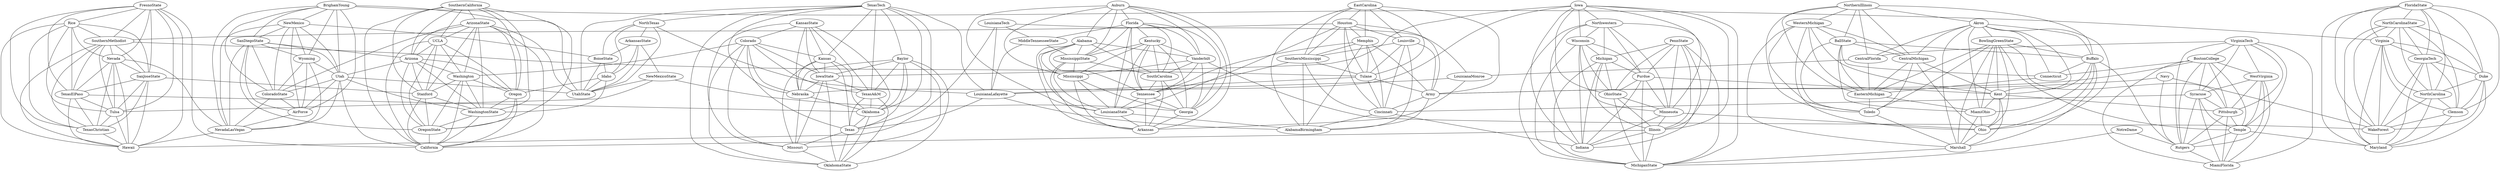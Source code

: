 graph G {
BrighamYoung;
FloridaState;
Iowa;
KansasState;
NewMexico;
TexasTech;
PennState;
SouthernCalifornia;
ArizonaState;
SanDiegoState;
Baylor;
NorthTexas;
NorthernIllinois;
Northwestern;
WesternMichigan;
Wisconsin;
Wyoming;
Auburn;
Akron;
VirginiaTech;
Alabama;
UCLA;
Arizona;
Utah;
ArkansasState;
NorthCarolinaState;
BallState;
Florida;
BoiseState;
BostonCollege;
WestVirginia;
BowlingGreenState;
Michigan;
Virginia;
Buffalo;
Syracuse;
CentralFlorida;
GeorgiaTech;
CentralMichigan;
Purdue;
Colorado;
ColoradoState;
Connecticut;
EasternMichigan;
EastCarolina;
Duke;
FresnoState;
OhioState;
Houston;
Rice;
Idaho;
Washington;
Kansas;
SouthernMethodist;
Kent;
Pittsburgh;
Kentucky;
Louisville;
LouisianaTech;
LouisianaMonroe;
Minnesota;
MiamiOhio;
Vanderbilt;
MiddleTennesseeState;
Illinois;
MississippiState;
Memphis;
Nevada;
Oregon;
NewMexicoState;
SouthCarolina;
Ohio;
IowaState;
SanJoseState;
Nebraska;
SouthernMississippi;
Tennessee;
Stanford;
WashingtonState;
Temple;
Navy;
"TexasA&M";
NotreDame;
TexasElPaso;
Oklahoma;
Toledo;
Tulane;
Mississippi;
Tulsa;
NorthCarolina;
UtahState;
Army;
Cincinnati;
AirForce;
Rutgers;
Georgia;
LouisianaState;
LouisianaLafayette;
Texas;
Marshall;
MichiganState;
MiamiFlorida;
Missouri;
Clemson;
NevadaLasVegas;
WakeForest;
Indiana;
OklahomaState;
OregonState;
Maryland;
TexasChristian;
California;
AlabamaBirmingham;
Arkansas;
Hawaii;
BrighamYoung--NewMexico ;
BrighamYoung--SanDiegoState ;
BrighamYoung--Wyoming ;
BrighamYoung--Utah ;
BrighamYoung--Virginia ;
BrighamYoung--ColoradoState ;
BrighamYoung--UtahState ;
BrighamYoung--AirForce ;
BrighamYoung--NevadaLasVegas ;
FloridaState--NorthCarolinaState ;
FloridaState--Virginia ;
FloridaState--GeorgiaTech ;
FloridaState--Duke ;
FloridaState--NorthCarolina ;
FloridaState--Clemson ;
FloridaState--WakeForest ;
FloridaState--Maryland ;
Iowa--Northwestern ;
Iowa--Wisconsin ;
Iowa--OhioState ;
Iowa--Minnesota ;
Iowa--Illinois ;
Iowa--IowaState ;
Iowa--Nebraska ;
Iowa--MichiganState ;
Iowa--Indiana ;
KansasState--Colorado ;
KansasState--Kansas ;
KansasState--IowaState ;
KansasState--Nebraska ;
KansasState--"TexasA&M" ;
KansasState--Oklahoma ;
KansasState--Missouri ;
NewMexico--SanDiegoState ;
NewMexico--Wyoming ;
NewMexico--Utah ;
NewMexico--BoiseState ;
NewMexico--ColoradoState ;
NewMexico--AirForce ;
NewMexico--NevadaLasVegas ;
TexasTech--Baylor ;
TexasTech--NorthTexas ;
TexasTech--Kansas ;
TexasTech--Nebraska ;
TexasTech--"TexasA&M" ;
TexasTech--Oklahoma ;
TexasTech--UtahState ;
TexasTech--LouisianaLafayette ;
TexasTech--Texas ;
TexasTech--OklahomaState ;
PennState--Michigan ;
PennState--Purdue ;
PennState--OhioState ;
PennState--Minnesota ;
PennState--Illinois ;
PennState--MichiganState ;
PennState--Indiana ;
SouthernCalifornia--ArizonaState ;
SouthernCalifornia--UCLA ;
SouthernCalifornia--Arizona ;
SouthernCalifornia--Oregon ;
SouthernCalifornia--Stanford ;
SouthernCalifornia--WashingtonState ;
SouthernCalifornia--OregonState ;
SouthernCalifornia--California ;
ArizonaState--UCLA ;
ArizonaState--Arizona ;
ArizonaState--ColoradoState ;
ArizonaState--Washington ;
ArizonaState--Oregon ;
ArizonaState--Stanford ;
ArizonaState--WashingtonState ;
ArizonaState--UtahState ;
ArizonaState--California ;
SanDiegoState--Wyoming ;
SanDiegoState--Arizona ;
SanDiegoState--Utah ;
SanDiegoState--ColoradoState ;
SanDiegoState--AirForce ;
SanDiegoState--NevadaLasVegas ;
SanDiegoState--OregonState ;
Baylor--IowaState ;
Baylor--Nebraska ;
Baylor--"TexasA&M" ;
Baylor--Oklahoma ;
Baylor--Texas ;
Baylor--Missouri ;
Baylor--OklahomaState ;
NorthTexas--ArkansasState ;
NorthTexas--BoiseState ;
NorthTexas--Idaho ;
NorthTexas--UtahState ;
NorthTexas--LouisianaLafayette ;
NorthernIllinois--WesternMichigan ;
NorthernIllinois--Akron ;
NorthernIllinois--BallState ;
NorthernIllinois--Buffalo ;
NorthernIllinois--CentralFlorida ;
NorthernIllinois--CentralMichigan ;
NorthernIllinois--EasternMichigan ;
NorthernIllinois--Toledo ;
Northwestern--Wisconsin ;
Northwestern--Michigan ;
Northwestern--Purdue ;
Northwestern--Minnesota ;
Northwestern--Illinois ;
Northwestern--MichiganState ;
Northwestern--Indiana ;
WesternMichigan--BallState ;
WesternMichigan--CentralMichigan ;
WesternMichigan--EasternMichigan ;
WesternMichigan--Kent ;
WesternMichigan--Ohio ;
WesternMichigan--Toledo ;
WesternMichigan--Marshall ;
Wisconsin--Michigan ;
Wisconsin--Purdue ;
Wisconsin--OhioState ;
Wisconsin--Minnesota ;
Wisconsin--MichiganState ;
Wisconsin--Indiana ;
Wyoming--Utah ;
Wyoming--ColoradoState ;
Wyoming--AirForce ;
Wyoming--NevadaLasVegas ;
Auburn--Alabama ;
Auburn--Florida ;
Auburn--Vanderbilt ;
Auburn--MississippiState ;
Auburn--Mississippi ;
Auburn--Georgia ;
Auburn--LouisianaState ;
Auburn--Arkansas ;
Akron--BowlingGreenState ;
Akron--Buffalo ;
Akron--CentralFlorida ;
Akron--CentralMichigan ;
Akron--Connecticut ;
Akron--Kent ;
Akron--MiamiOhio ;
Akron--Ohio ;
Akron--Marshall ;
VirginiaTech--BostonCollege ;
VirginiaTech--WestVirginia ;
VirginiaTech--Syracuse ;
VirginiaTech--CentralFlorida ;
VirginiaTech--Pittsburgh ;
VirginiaTech--Temple ;
VirginiaTech--Rutgers ;
VirginiaTech--MiamiFlorida ;
Alabama--Vanderbilt ;
Alabama--MississippiState ;
Alabama--SouthCarolina ;
Alabama--Tennessee ;
Alabama--Mississippi ;
Alabama--LouisianaState ;
Alabama--Arkansas ;
UCLA--Arizona ;
UCLA--Washington ;
UCLA--Oregon ;
UCLA--Stanford ;
UCLA--OregonState ;
UCLA--California ;
Arizona--Utah ;
Arizona--Washington ;
Arizona--Oregon ;
Arizona--Stanford ;
Arizona--WashingtonState ;
Arizona--OregonState ;
Utah--ColoradoState ;
Utah--WashingtonState ;
Utah--UtahState ;
Utah--AirForce ;
Utah--NevadaLasVegas ;
Utah--California ;
ArkansasState--BoiseState ;
ArkansasState--Idaho ;
ArkansasState--NewMexicoState ;
ArkansasState--UtahState ;
NorthCarolinaState--Virginia ;
NorthCarolinaState--GeorgiaTech ;
NorthCarolinaState--Duke ;
NorthCarolinaState--NorthCarolina ;
NorthCarolinaState--Clemson ;
NorthCarolinaState--WakeForest ;
NorthCarolinaState--Maryland ;
BallState--Buffalo ;
BallState--CentralMichigan ;
BallState--Connecticut ;
BallState--EasternMichigan ;
BallState--MiamiOhio ;
BallState--Toledo ;
Florida--Kentucky ;
Florida--Vanderbilt ;
Florida--MiddleTennesseeState ;
Florida--MississippiState ;
Florida--SouthCarolina ;
Florida--Tennessee ;
Florida--Georgia ;
Florida--LouisianaState ;
BoiseState--Idaho ;
BoiseState--UtahState ;
BostonCollege--WestVirginia ;
BostonCollege--Syracuse ;
BostonCollege--Connecticut ;
BostonCollege--Pittsburgh ;
BostonCollege--Temple ;
BostonCollege--Army ;
BostonCollege--Rutgers ;
BostonCollege--MiamiFlorida ;
WestVirginia--Syracuse ;
WestVirginia--Pittsburgh ;
WestVirginia--Temple ;
WestVirginia--Rutgers ;
WestVirginia--MiamiFlorida ;
BowlingGreenState--Buffalo ;
BowlingGreenState--EasternMichigan ;
BowlingGreenState--Kent ;
BowlingGreenState--Pittsburgh ;
BowlingGreenState--MiamiOhio ;
BowlingGreenState--Ohio ;
BowlingGreenState--Temple ;
BowlingGreenState--Toledo ;
BowlingGreenState--Marshall ;
Michigan--Purdue ;
Michigan--OhioState ;
Michigan--Illinois ;
Michigan--MichiganState ;
Michigan--Indiana ;
Virginia--GeorgiaTech ;
Virginia--Duke ;
Virginia--NorthCarolina ;
Virginia--Clemson ;
Virginia--WakeForest ;
Virginia--Maryland ;
Buffalo--Connecticut ;
Buffalo--Kent ;
Buffalo--MiamiOhio ;
Buffalo--Ohio ;
Buffalo--Rutgers ;
Buffalo--Marshall ;
Syracuse--Pittsburgh ;
Syracuse--Temple ;
Syracuse--Cincinnati ;
Syracuse--Rutgers ;
Syracuse--MiamiFlorida ;
CentralFlorida--EasternMichigan ;
CentralFlorida--LouisianaMonroe ;
GeorgiaTech--Duke ;
GeorgiaTech--NorthCarolina ;
GeorgiaTech--Clemson ;
GeorgiaTech--WakeForest ;
GeorgiaTech--Maryland ;
CentralMichigan--EasternMichigan ;
CentralMichigan--Kent ;
CentralMichigan--Ohio ;
CentralMichigan--Toledo ;
Purdue--OhioState ;
Purdue--Kent ;
Purdue--Minnesota ;
Purdue--MichiganState ;
Purdue--Indiana ;
Colorado--Washington ;
Colorado--Kansas ;
Colorado--IowaState ;
Colorado--Nebraska ;
Colorado--"TexasA&M" ;
Colorado--Texas ;
Colorado--Missouri ;
Colorado--OklahomaState ;
ColoradoState--AirForce ;
ColoradoState--NevadaLasVegas ;
Connecticut--EasternMichigan ;
EasternMichigan--MiamiOhio ;
EasternMichigan--Toledo ;
EastCarolina--Houston ;
EastCarolina--Louisville ;
EastCarolina--Memphis ;
EastCarolina--SouthernMississippi ;
EastCarolina--Tulane ;
EastCarolina--Army ;
EastCarolina--AlabamaBirmingham ;
Duke--NorthCarolina ;
Duke--Clemson ;
Duke--WakeForest ;
Duke--Maryland ;
FresnoState--Rice ;
FresnoState--SouthernMethodist ;
FresnoState--Nevada ;
FresnoState--SanJoseState ;
FresnoState--TexasElPaso ;
FresnoState--Tulsa ;
FresnoState--TexasChristian ;
FresnoState--California ;
FresnoState--Hawaii ;
OhioState--Minnesota ;
OhioState--Illinois ;
OhioState--MichiganState ;
Houston--SouthernMethodist ;
Houston--Louisville ;
Houston--Memphis ;
Houston--SouthernMississippi ;
Houston--Tulane ;
Houston--Army ;
Houston--Cincinnati ;
Houston--LouisianaState ;
Rice--SouthernMethodist ;
Rice--Nevada ;
Rice--SanJoseState ;
Rice--TexasElPaso ;
Rice--Tulsa ;
Rice--TexasChristian ;
Rice--Hawaii ;
Idaho--Oregon ;
Idaho--WashingtonState ;
Idaho--UtahState ;
Washington--Oregon ;
Washington--Stanford ;
Washington--WashingtonState ;
Washington--OregonState ;
Washington--California ;
Kansas--IowaState ;
Kansas--Nebraska ;
Kansas--Oklahoma ;
Kansas--Texas ;
Kansas--Missouri ;
SouthernMethodist--Nevada ;
SouthernMethodist--SanJoseState ;
SouthernMethodist--TexasElPaso ;
SouthernMethodist--Tulane ;
SouthernMethodist--Tulsa ;
SouthernMethodist--TexasChristian ;
SouthernMethodist--Hawaii ;
Kent--Pittsburgh ;
Kent--MiamiOhio ;
Kent--Ohio ;
Kent--Marshall ;
Pittsburgh--Temple ;
Pittsburgh--Rutgers ;
Pittsburgh--MiamiFlorida ;
Kentucky--Vanderbilt ;
Kentucky--MississippiState ;
Kentucky--SouthCarolina ;
Kentucky--Tennessee ;
Kentucky--Mississippi ;
Kentucky--Georgia ;
Kentucky--LouisianaState ;
Louisville--SouthernMississippi ;
Louisville--Tulane ;
Louisville--Army ;
Louisville--Cincinnati ;
Louisville--AlabamaBirmingham ;
LouisianaTech--LouisianaMonroe ;
LouisianaTech--MiddleTennesseeState ;
LouisianaTech--LouisianaLafayette ;
LouisianaTech--Hawaii ;
LouisianaMonroe--LouisianaLafayette ;
LouisianaMonroe--Arkansas ;
Minnesota--Illinois ;
Minnesota--Ohio ;
Minnesota--Indiana ;
MiamiOhio--Ohio ;
MiamiOhio--Marshall ;
Vanderbilt--SouthCarolina ;
Vanderbilt--Tennessee ;
Vanderbilt--Mississippi ;
Vanderbilt--Georgia ;
Vanderbilt--WakeForest ;
MiddleTennesseeState--MississippiState ;
MiddleTennesseeState--LouisianaLafayette ;
Illinois--MichiganState ;
Illinois--Indiana ;
Illinois--California ;
MississippiState--SouthCarolina ;
MississippiState--Mississippi ;
MississippiState--LouisianaState ;
MississippiState--Arkansas ;
Memphis--SouthernMississippi ;
Memphis--Tennessee ;
Memphis--Tulane ;
Memphis--Army ;
Memphis--Cincinnati ;
Memphis--AlabamaBirmingham ;
Nevada--SanJoseState ;
Nevada--TexasElPaso ;
Nevada--Tulsa ;
Nevada--NevadaLasVegas ;
Nevada--TexasChristian ;
Nevada--Hawaii ;
Oregon--WashingtonState ;
Oregon--OregonState ;
Oregon--California ;
NewMexicoState--Tulsa ;
NewMexicoState--UtahState ;
NewMexicoState--Georgia ;
SouthCarolina--Tennessee ;
SouthCarolina--Georgia ;
SouthCarolina--Arkansas ;
Ohio--Marshall ;
IowaState--Nebraska ;
IowaState--"TexasA&M" ;
IowaState--Missouri ;
IowaState--OklahomaState ;
SanJoseState--Stanford ;
SanJoseState--TexasElPaso ;
SanJoseState--Tulsa ;
SanJoseState--TexasChristian ;
SanJoseState--Hawaii ;
Nebraska--Oklahoma ;
Nebraska--Missouri ;
SouthernMississippi--Tennessee ;
SouthernMississippi--Tulane ;
SouthernMississippi--Cincinnati ;
SouthernMississippi--AlabamaBirmingham ;
Tennessee--Georgia ;
Tennessee--LouisianaState ;
Tennessee--Arkansas ;
Stanford--WashingtonState ;
Stanford--OregonState ;
Stanford--California ;
WashingtonState--OregonState ;
WashingtonState--California ;
Temple--Rutgers ;
Temple--MiamiFlorida ;
Temple--Maryland ;
Navy--Army ;
Navy--Rutgers ;
Navy--WakeForest ;
"TexasA&M"--Oklahoma ;
"TexasA&M"--Texas ;
"TexasA&M"--OklahomaState ;
NotreDame--Rutgers ;
NotreDame--MichiganState ;
TexasElPaso--Oklahoma ;
TexasElPaso--Tulsa ;
TexasElPaso--TexasChristian ;
TexasElPaso--Hawaii ;
Oklahoma--Texas ;
Oklahoma--OklahomaState ;
Toledo--Marshall ;
Tulane--Army ;
Tulane--Cincinnati ;
Tulane--LouisianaLafayette ;
Mississippi--Georgia ;
Mississippi--LouisianaState ;
Mississippi--Arkansas ;
Tulsa--TexasChristian ;
Tulsa--Hawaii ;
NorthCarolina--Clemson ;
NorthCarolina--WakeForest ;
NorthCarolina--Maryland ;
Army--Cincinnati ;
Army--AlabamaBirmingham ;
Cincinnati--Indiana ;
Cincinnati--AlabamaBirmingham ;
AirForce--NevadaLasVegas ;
Rutgers--MiamiFlorida ;
Georgia--Arkansas ;
LouisianaState--AlabamaBirmingham ;
LouisianaState--Arkansas ;
LouisianaLafayette--Texas ;
LouisianaLafayette--AlabamaBirmingham ;
Texas--Missouri ;
Texas--OklahomaState ;
Marshall--MichiganState ;
Missouri--OklahomaState ;
Clemson--WakeForest ;
Clemson--Maryland ;
NevadaLasVegas--Hawaii ;
WakeForest--Maryland ;
OregonState--California ;
TexasChristian--Hawaii ;
}

